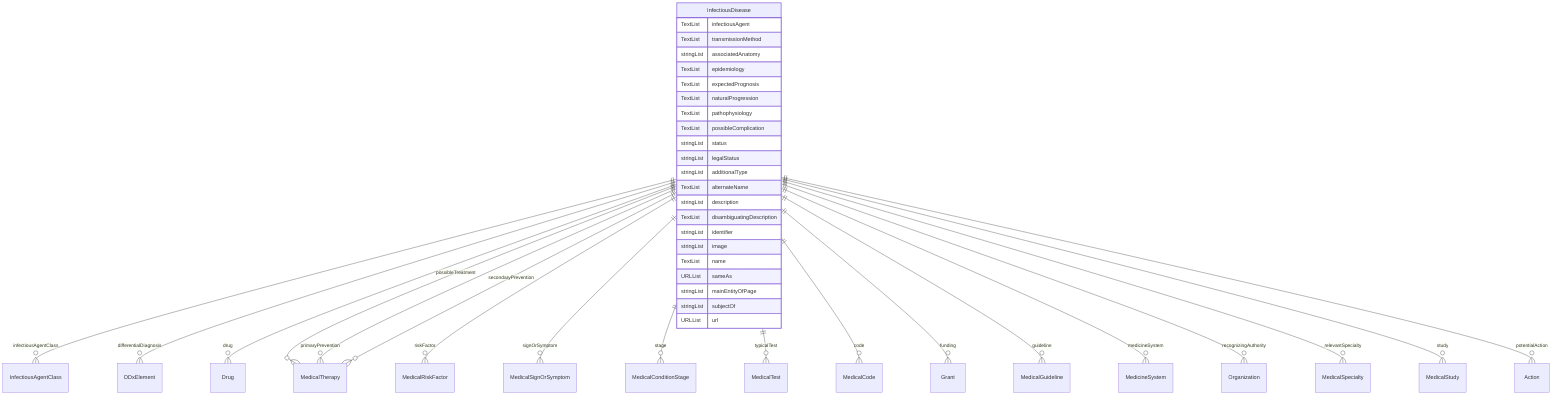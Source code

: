 erDiagram
InfectiousDisease {
    TextList infectiousAgent  
    TextList transmissionMethod  
    stringList associatedAnatomy  
    TextList epidemiology  
    TextList expectedPrognosis  
    TextList naturalProgression  
    TextList pathophysiology  
    TextList possibleComplication  
    stringList status  
    stringList legalStatus  
    stringList additionalType  
    TextList alternateName  
    stringList description  
    TextList disambiguatingDescription  
    stringList identifier  
    stringList image  
    TextList name  
    URLList sameAs  
    stringList mainEntityOfPage  
    stringList subjectOf  
    URLList url  
}

InfectiousDisease ||--}o InfectiousAgentClass : "infectiousAgentClass"
InfectiousDisease ||--}o DDxElement : "differentialDiagnosis"
InfectiousDisease ||--}o Drug : "drug"
InfectiousDisease ||--}o MedicalTherapy : "possibleTreatment"
InfectiousDisease ||--}o MedicalTherapy : "primaryPrevention"
InfectiousDisease ||--}o MedicalRiskFactor : "riskFactor"
InfectiousDisease ||--}o MedicalTherapy : "secondaryPrevention"
InfectiousDisease ||--}o MedicalSignOrSymptom : "signOrSymptom"
InfectiousDisease ||--}o MedicalConditionStage : "stage"
InfectiousDisease ||--}o MedicalTest : "typicalTest"
InfectiousDisease ||--}o MedicalCode : "code"
InfectiousDisease ||--}o Grant : "funding"
InfectiousDisease ||--}o MedicalGuideline : "guideline"
InfectiousDisease ||--}o MedicineSystem : "medicineSystem"
InfectiousDisease ||--}o Organization : "recognizingAuthority"
InfectiousDisease ||--}o MedicalSpecialty : "relevantSpecialty"
InfectiousDisease ||--}o MedicalStudy : "study"
InfectiousDisease ||--}o Action : "potentialAction"